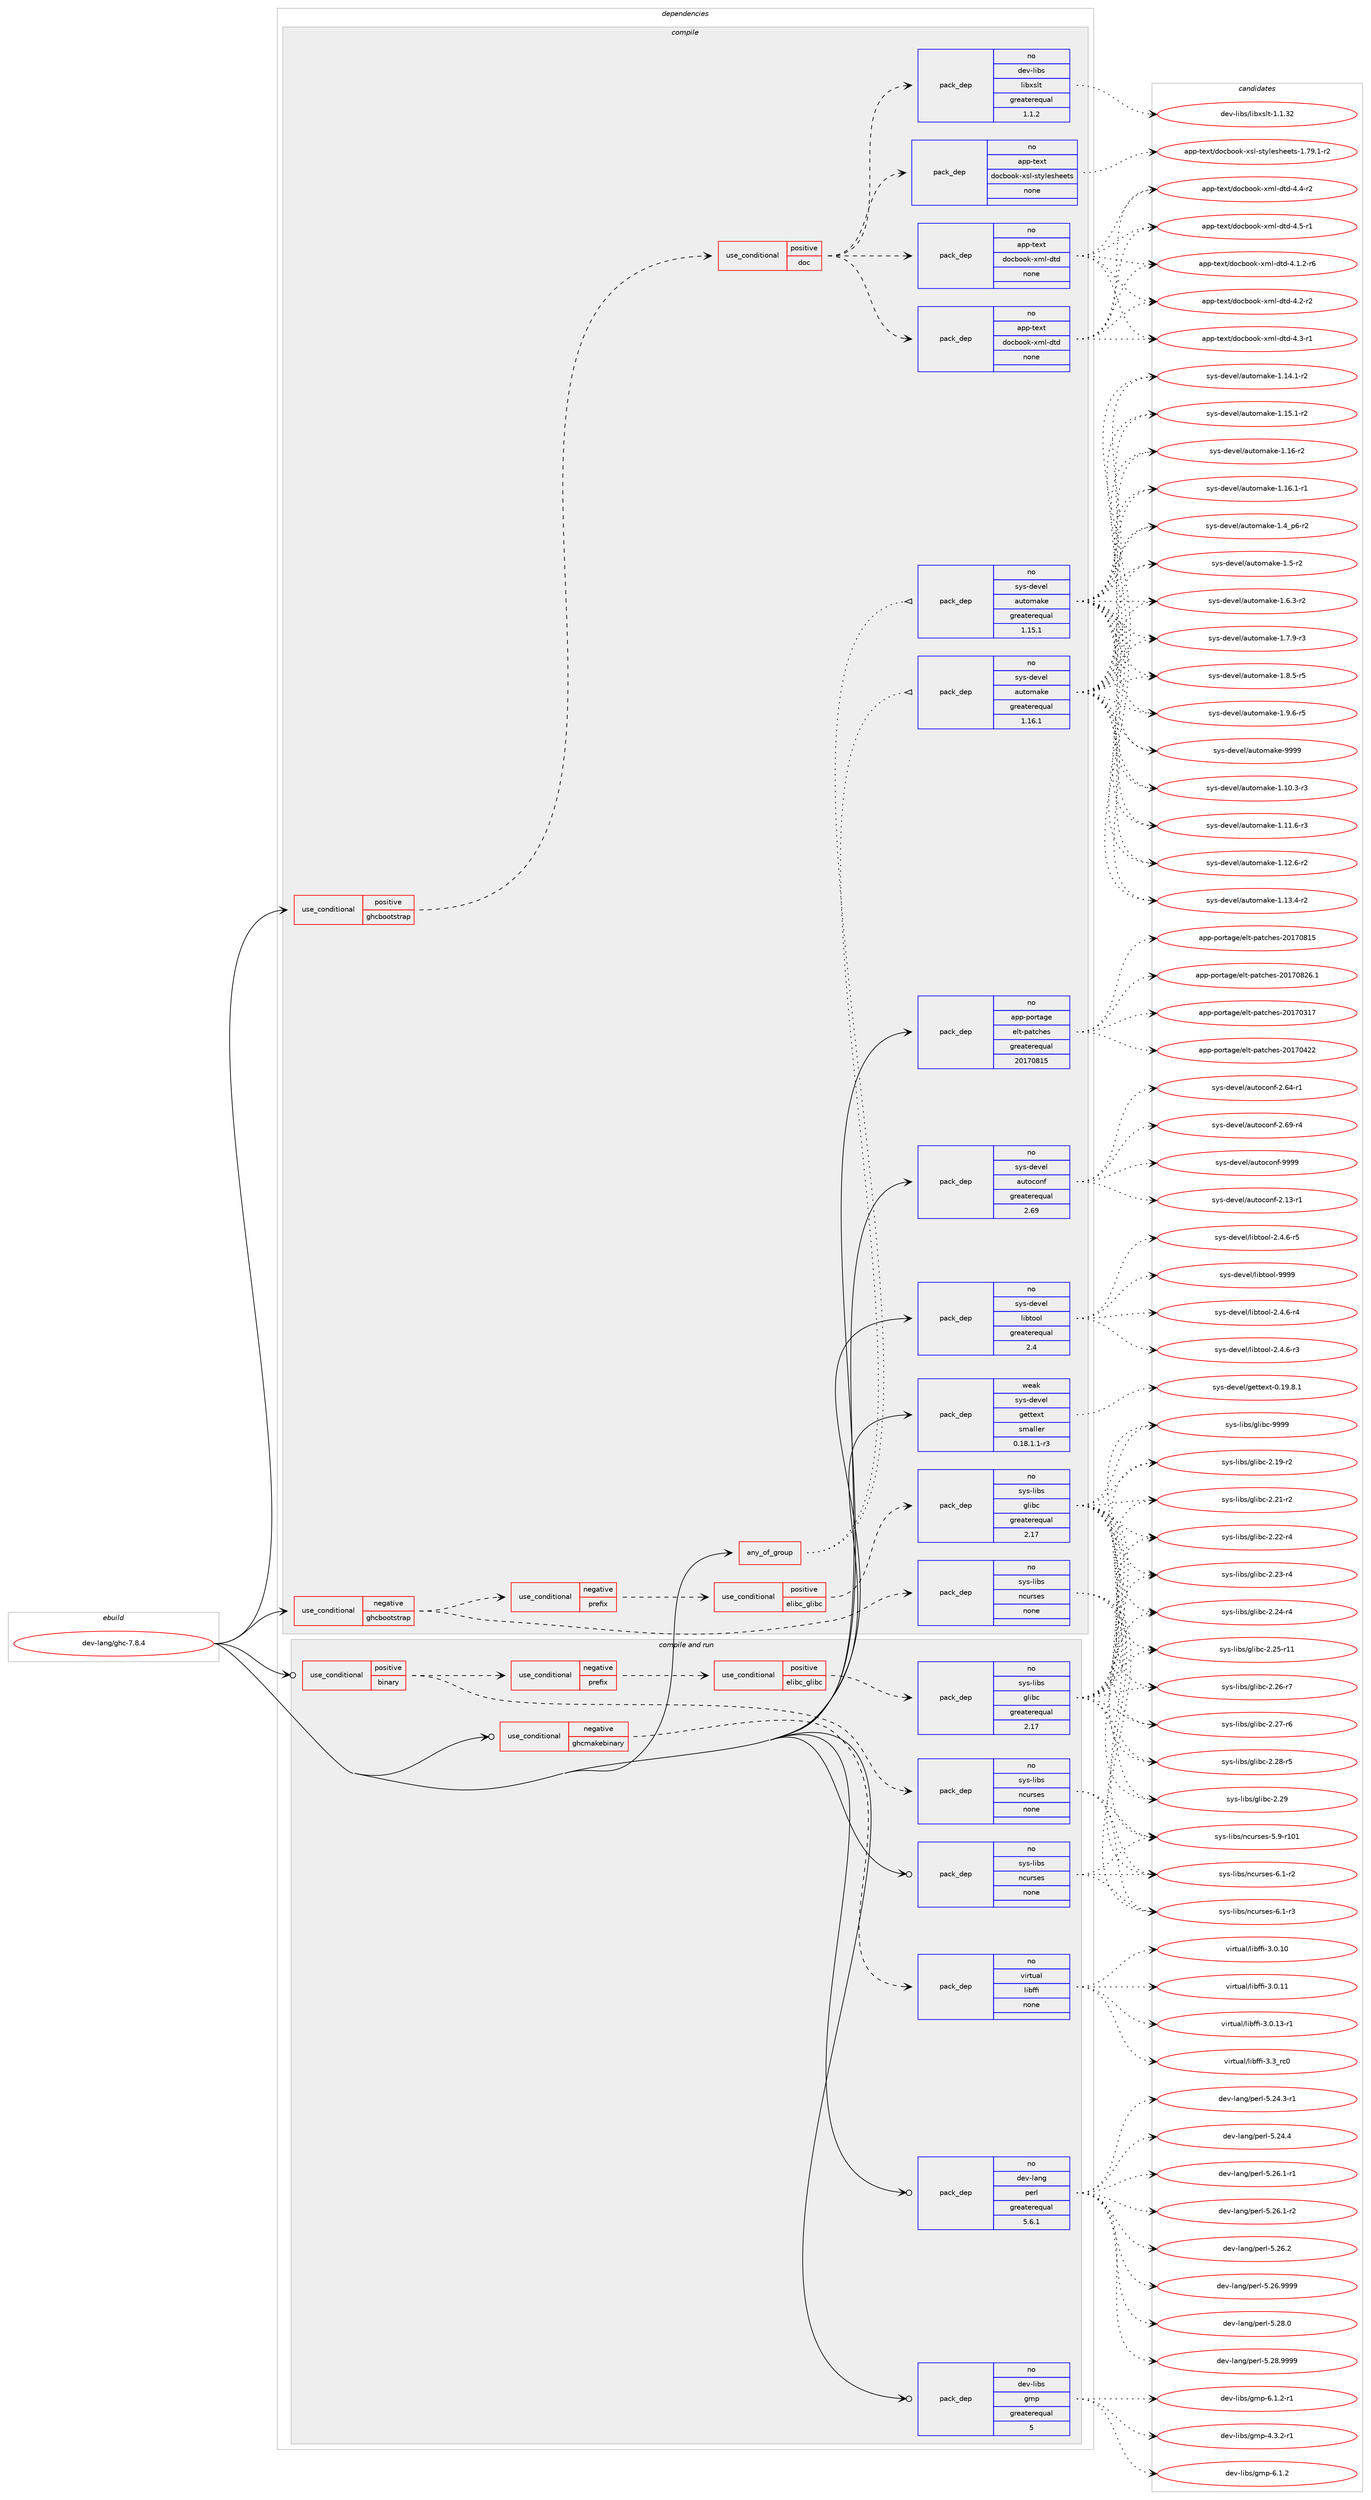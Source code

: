 digraph prolog {

# *************
# Graph options
# *************

newrank=true;
concentrate=true;
compound=true;
graph [rankdir=LR,fontname=Helvetica,fontsize=10,ranksep=1.5];#, ranksep=2.5, nodesep=0.2];
edge  [arrowhead=vee];
node  [fontname=Helvetica,fontsize=10];

# **********
# The ebuild
# **********

subgraph cluster_leftcol {
color=gray;
rank=same;
label=<<i>ebuild</i>>;
id [label="dev-lang/ghc-7.8.4", color=red, width=4, href="../dev-lang/ghc-7.8.4.svg"];
}

# ****************
# The dependencies
# ****************

subgraph cluster_midcol {
color=gray;
label=<<i>dependencies</i>>;
subgraph cluster_compile {
fillcolor="#eeeeee";
style=filled;
label=<<i>compile</i>>;
subgraph any21920 {
dependency1358667 [label=<<TABLE BORDER="0" CELLBORDER="1" CELLSPACING="0" CELLPADDING="4"><TR><TD CELLPADDING="10">any_of_group</TD></TR></TABLE>>, shape=none, color=red];subgraph pack972586 {
dependency1358668 [label=<<TABLE BORDER="0" CELLBORDER="1" CELLSPACING="0" CELLPADDING="4" WIDTH="220"><TR><TD ROWSPAN="6" CELLPADDING="30">pack_dep</TD></TR><TR><TD WIDTH="110">no</TD></TR><TR><TD>sys-devel</TD></TR><TR><TD>automake</TD></TR><TR><TD>greaterequal</TD></TR><TR><TD>1.16.1</TD></TR></TABLE>>, shape=none, color=blue];
}
dependency1358667:e -> dependency1358668:w [weight=20,style="dotted",arrowhead="oinv"];
subgraph pack972587 {
dependency1358669 [label=<<TABLE BORDER="0" CELLBORDER="1" CELLSPACING="0" CELLPADDING="4" WIDTH="220"><TR><TD ROWSPAN="6" CELLPADDING="30">pack_dep</TD></TR><TR><TD WIDTH="110">no</TD></TR><TR><TD>sys-devel</TD></TR><TR><TD>automake</TD></TR><TR><TD>greaterequal</TD></TR><TR><TD>1.15.1</TD></TR></TABLE>>, shape=none, color=blue];
}
dependency1358667:e -> dependency1358669:w [weight=20,style="dotted",arrowhead="oinv"];
}
id:e -> dependency1358667:w [weight=20,style="solid",arrowhead="vee"];
subgraph cond363609 {
dependency1358670 [label=<<TABLE BORDER="0" CELLBORDER="1" CELLSPACING="0" CELLPADDING="4"><TR><TD ROWSPAN="3" CELLPADDING="10">use_conditional</TD></TR><TR><TD>negative</TD></TR><TR><TD>ghcbootstrap</TD></TR></TABLE>>, shape=none, color=red];
subgraph cond363610 {
dependency1358671 [label=<<TABLE BORDER="0" CELLBORDER="1" CELLSPACING="0" CELLPADDING="4"><TR><TD ROWSPAN="3" CELLPADDING="10">use_conditional</TD></TR><TR><TD>negative</TD></TR><TR><TD>prefix</TD></TR></TABLE>>, shape=none, color=red];
subgraph cond363611 {
dependency1358672 [label=<<TABLE BORDER="0" CELLBORDER="1" CELLSPACING="0" CELLPADDING="4"><TR><TD ROWSPAN="3" CELLPADDING="10">use_conditional</TD></TR><TR><TD>positive</TD></TR><TR><TD>elibc_glibc</TD></TR></TABLE>>, shape=none, color=red];
subgraph pack972588 {
dependency1358673 [label=<<TABLE BORDER="0" CELLBORDER="1" CELLSPACING="0" CELLPADDING="4" WIDTH="220"><TR><TD ROWSPAN="6" CELLPADDING="30">pack_dep</TD></TR><TR><TD WIDTH="110">no</TD></TR><TR><TD>sys-libs</TD></TR><TR><TD>glibc</TD></TR><TR><TD>greaterequal</TD></TR><TR><TD>2.17</TD></TR></TABLE>>, shape=none, color=blue];
}
dependency1358672:e -> dependency1358673:w [weight=20,style="dashed",arrowhead="vee"];
}
dependency1358671:e -> dependency1358672:w [weight=20,style="dashed",arrowhead="vee"];
}
dependency1358670:e -> dependency1358671:w [weight=20,style="dashed",arrowhead="vee"];
subgraph pack972589 {
dependency1358674 [label=<<TABLE BORDER="0" CELLBORDER="1" CELLSPACING="0" CELLPADDING="4" WIDTH="220"><TR><TD ROWSPAN="6" CELLPADDING="30">pack_dep</TD></TR><TR><TD WIDTH="110">no</TD></TR><TR><TD>sys-libs</TD></TR><TR><TD>ncurses</TD></TR><TR><TD>none</TD></TR><TR><TD></TD></TR></TABLE>>, shape=none, color=blue];
}
dependency1358670:e -> dependency1358674:w [weight=20,style="dashed",arrowhead="vee"];
}
id:e -> dependency1358670:w [weight=20,style="solid",arrowhead="vee"];
subgraph cond363612 {
dependency1358675 [label=<<TABLE BORDER="0" CELLBORDER="1" CELLSPACING="0" CELLPADDING="4"><TR><TD ROWSPAN="3" CELLPADDING="10">use_conditional</TD></TR><TR><TD>positive</TD></TR><TR><TD>ghcbootstrap</TD></TR></TABLE>>, shape=none, color=red];
subgraph cond363613 {
dependency1358676 [label=<<TABLE BORDER="0" CELLBORDER="1" CELLSPACING="0" CELLPADDING="4"><TR><TD ROWSPAN="3" CELLPADDING="10">use_conditional</TD></TR><TR><TD>positive</TD></TR><TR><TD>doc</TD></TR></TABLE>>, shape=none, color=red];
subgraph pack972590 {
dependency1358677 [label=<<TABLE BORDER="0" CELLBORDER="1" CELLSPACING="0" CELLPADDING="4" WIDTH="220"><TR><TD ROWSPAN="6" CELLPADDING="30">pack_dep</TD></TR><TR><TD WIDTH="110">no</TD></TR><TR><TD>app-text</TD></TR><TR><TD>docbook-xml-dtd</TD></TR><TR><TD>none</TD></TR><TR><TD></TD></TR></TABLE>>, shape=none, color=blue];
}
dependency1358676:e -> dependency1358677:w [weight=20,style="dashed",arrowhead="vee"];
subgraph pack972591 {
dependency1358678 [label=<<TABLE BORDER="0" CELLBORDER="1" CELLSPACING="0" CELLPADDING="4" WIDTH="220"><TR><TD ROWSPAN="6" CELLPADDING="30">pack_dep</TD></TR><TR><TD WIDTH="110">no</TD></TR><TR><TD>app-text</TD></TR><TR><TD>docbook-xml-dtd</TD></TR><TR><TD>none</TD></TR><TR><TD></TD></TR></TABLE>>, shape=none, color=blue];
}
dependency1358676:e -> dependency1358678:w [weight=20,style="dashed",arrowhead="vee"];
subgraph pack972592 {
dependency1358679 [label=<<TABLE BORDER="0" CELLBORDER="1" CELLSPACING="0" CELLPADDING="4" WIDTH="220"><TR><TD ROWSPAN="6" CELLPADDING="30">pack_dep</TD></TR><TR><TD WIDTH="110">no</TD></TR><TR><TD>app-text</TD></TR><TR><TD>docbook-xsl-stylesheets</TD></TR><TR><TD>none</TD></TR><TR><TD></TD></TR></TABLE>>, shape=none, color=blue];
}
dependency1358676:e -> dependency1358679:w [weight=20,style="dashed",arrowhead="vee"];
subgraph pack972593 {
dependency1358680 [label=<<TABLE BORDER="0" CELLBORDER="1" CELLSPACING="0" CELLPADDING="4" WIDTH="220"><TR><TD ROWSPAN="6" CELLPADDING="30">pack_dep</TD></TR><TR><TD WIDTH="110">no</TD></TR><TR><TD>dev-libs</TD></TR><TR><TD>libxslt</TD></TR><TR><TD>greaterequal</TD></TR><TR><TD>1.1.2</TD></TR></TABLE>>, shape=none, color=blue];
}
dependency1358676:e -> dependency1358680:w [weight=20,style="dashed",arrowhead="vee"];
}
dependency1358675:e -> dependency1358676:w [weight=20,style="dashed",arrowhead="vee"];
}
id:e -> dependency1358675:w [weight=20,style="solid",arrowhead="vee"];
subgraph pack972594 {
dependency1358681 [label=<<TABLE BORDER="0" CELLBORDER="1" CELLSPACING="0" CELLPADDING="4" WIDTH="220"><TR><TD ROWSPAN="6" CELLPADDING="30">pack_dep</TD></TR><TR><TD WIDTH="110">no</TD></TR><TR><TD>app-portage</TD></TR><TR><TD>elt-patches</TD></TR><TR><TD>greaterequal</TD></TR><TR><TD>20170815</TD></TR></TABLE>>, shape=none, color=blue];
}
id:e -> dependency1358681:w [weight=20,style="solid",arrowhead="vee"];
subgraph pack972595 {
dependency1358682 [label=<<TABLE BORDER="0" CELLBORDER="1" CELLSPACING="0" CELLPADDING="4" WIDTH="220"><TR><TD ROWSPAN="6" CELLPADDING="30">pack_dep</TD></TR><TR><TD WIDTH="110">no</TD></TR><TR><TD>sys-devel</TD></TR><TR><TD>autoconf</TD></TR><TR><TD>greaterequal</TD></TR><TR><TD>2.69</TD></TR></TABLE>>, shape=none, color=blue];
}
id:e -> dependency1358682:w [weight=20,style="solid",arrowhead="vee"];
subgraph pack972596 {
dependency1358683 [label=<<TABLE BORDER="0" CELLBORDER="1" CELLSPACING="0" CELLPADDING="4" WIDTH="220"><TR><TD ROWSPAN="6" CELLPADDING="30">pack_dep</TD></TR><TR><TD WIDTH="110">no</TD></TR><TR><TD>sys-devel</TD></TR><TR><TD>libtool</TD></TR><TR><TD>greaterequal</TD></TR><TR><TD>2.4</TD></TR></TABLE>>, shape=none, color=blue];
}
id:e -> dependency1358683:w [weight=20,style="solid",arrowhead="vee"];
subgraph pack972597 {
dependency1358684 [label=<<TABLE BORDER="0" CELLBORDER="1" CELLSPACING="0" CELLPADDING="4" WIDTH="220"><TR><TD ROWSPAN="6" CELLPADDING="30">pack_dep</TD></TR><TR><TD WIDTH="110">weak</TD></TR><TR><TD>sys-devel</TD></TR><TR><TD>gettext</TD></TR><TR><TD>smaller</TD></TR><TR><TD>0.18.1.1-r3</TD></TR></TABLE>>, shape=none, color=blue];
}
id:e -> dependency1358684:w [weight=20,style="solid",arrowhead="vee"];
}
subgraph cluster_compileandrun {
fillcolor="#eeeeee";
style=filled;
label=<<i>compile and run</i>>;
subgraph cond363614 {
dependency1358685 [label=<<TABLE BORDER="0" CELLBORDER="1" CELLSPACING="0" CELLPADDING="4"><TR><TD ROWSPAN="3" CELLPADDING="10">use_conditional</TD></TR><TR><TD>negative</TD></TR><TR><TD>ghcmakebinary</TD></TR></TABLE>>, shape=none, color=red];
subgraph pack972598 {
dependency1358686 [label=<<TABLE BORDER="0" CELLBORDER="1" CELLSPACING="0" CELLPADDING="4" WIDTH="220"><TR><TD ROWSPAN="6" CELLPADDING="30">pack_dep</TD></TR><TR><TD WIDTH="110">no</TD></TR><TR><TD>virtual</TD></TR><TR><TD>libffi</TD></TR><TR><TD>none</TD></TR><TR><TD></TD></TR></TABLE>>, shape=none, color=blue];
}
dependency1358685:e -> dependency1358686:w [weight=20,style="dashed",arrowhead="vee"];
}
id:e -> dependency1358685:w [weight=20,style="solid",arrowhead="odotvee"];
subgraph cond363615 {
dependency1358687 [label=<<TABLE BORDER="0" CELLBORDER="1" CELLSPACING="0" CELLPADDING="4"><TR><TD ROWSPAN="3" CELLPADDING="10">use_conditional</TD></TR><TR><TD>positive</TD></TR><TR><TD>binary</TD></TR></TABLE>>, shape=none, color=red];
subgraph cond363616 {
dependency1358688 [label=<<TABLE BORDER="0" CELLBORDER="1" CELLSPACING="0" CELLPADDING="4"><TR><TD ROWSPAN="3" CELLPADDING="10">use_conditional</TD></TR><TR><TD>negative</TD></TR><TR><TD>prefix</TD></TR></TABLE>>, shape=none, color=red];
subgraph cond363617 {
dependency1358689 [label=<<TABLE BORDER="0" CELLBORDER="1" CELLSPACING="0" CELLPADDING="4"><TR><TD ROWSPAN="3" CELLPADDING="10">use_conditional</TD></TR><TR><TD>positive</TD></TR><TR><TD>elibc_glibc</TD></TR></TABLE>>, shape=none, color=red];
subgraph pack972599 {
dependency1358690 [label=<<TABLE BORDER="0" CELLBORDER="1" CELLSPACING="0" CELLPADDING="4" WIDTH="220"><TR><TD ROWSPAN="6" CELLPADDING="30">pack_dep</TD></TR><TR><TD WIDTH="110">no</TD></TR><TR><TD>sys-libs</TD></TR><TR><TD>glibc</TD></TR><TR><TD>greaterequal</TD></TR><TR><TD>2.17</TD></TR></TABLE>>, shape=none, color=blue];
}
dependency1358689:e -> dependency1358690:w [weight=20,style="dashed",arrowhead="vee"];
}
dependency1358688:e -> dependency1358689:w [weight=20,style="dashed",arrowhead="vee"];
}
dependency1358687:e -> dependency1358688:w [weight=20,style="dashed",arrowhead="vee"];
subgraph pack972600 {
dependency1358691 [label=<<TABLE BORDER="0" CELLBORDER="1" CELLSPACING="0" CELLPADDING="4" WIDTH="220"><TR><TD ROWSPAN="6" CELLPADDING="30">pack_dep</TD></TR><TR><TD WIDTH="110">no</TD></TR><TR><TD>sys-libs</TD></TR><TR><TD>ncurses</TD></TR><TR><TD>none</TD></TR><TR><TD></TD></TR></TABLE>>, shape=none, color=blue];
}
dependency1358687:e -> dependency1358691:w [weight=20,style="dashed",arrowhead="vee"];
}
id:e -> dependency1358687:w [weight=20,style="solid",arrowhead="odotvee"];
subgraph pack972601 {
dependency1358692 [label=<<TABLE BORDER="0" CELLBORDER="1" CELLSPACING="0" CELLPADDING="4" WIDTH="220"><TR><TD ROWSPAN="6" CELLPADDING="30">pack_dep</TD></TR><TR><TD WIDTH="110">no</TD></TR><TR><TD>dev-lang</TD></TR><TR><TD>perl</TD></TR><TR><TD>greaterequal</TD></TR><TR><TD>5.6.1</TD></TR></TABLE>>, shape=none, color=blue];
}
id:e -> dependency1358692:w [weight=20,style="solid",arrowhead="odotvee"];
subgraph pack972602 {
dependency1358693 [label=<<TABLE BORDER="0" CELLBORDER="1" CELLSPACING="0" CELLPADDING="4" WIDTH="220"><TR><TD ROWSPAN="6" CELLPADDING="30">pack_dep</TD></TR><TR><TD WIDTH="110">no</TD></TR><TR><TD>dev-libs</TD></TR><TR><TD>gmp</TD></TR><TR><TD>greaterequal</TD></TR><TR><TD>5</TD></TR></TABLE>>, shape=none, color=blue];
}
id:e -> dependency1358693:w [weight=20,style="solid",arrowhead="odotvee"];
subgraph pack972603 {
dependency1358694 [label=<<TABLE BORDER="0" CELLBORDER="1" CELLSPACING="0" CELLPADDING="4" WIDTH="220"><TR><TD ROWSPAN="6" CELLPADDING="30">pack_dep</TD></TR><TR><TD WIDTH="110">no</TD></TR><TR><TD>sys-libs</TD></TR><TR><TD>ncurses</TD></TR><TR><TD>none</TD></TR><TR><TD></TD></TR></TABLE>>, shape=none, color=blue];
}
id:e -> dependency1358694:w [weight=20,style="solid",arrowhead="odotvee"];
}
subgraph cluster_run {
fillcolor="#eeeeee";
style=filled;
label=<<i>run</i>>;
}
}

# **************
# The candidates
# **************

subgraph cluster_choices {
rank=same;
color=gray;
label=<<i>candidates</i>>;

subgraph choice972586 {
color=black;
nodesep=1;
choice11512111545100101118101108479711711611110997107101454946494846514511451 [label="sys-devel/automake-1.10.3-r3", color=red, width=4,href="../sys-devel/automake-1.10.3-r3.svg"];
choice11512111545100101118101108479711711611110997107101454946494946544511451 [label="sys-devel/automake-1.11.6-r3", color=red, width=4,href="../sys-devel/automake-1.11.6-r3.svg"];
choice11512111545100101118101108479711711611110997107101454946495046544511450 [label="sys-devel/automake-1.12.6-r2", color=red, width=4,href="../sys-devel/automake-1.12.6-r2.svg"];
choice11512111545100101118101108479711711611110997107101454946495146524511450 [label="sys-devel/automake-1.13.4-r2", color=red, width=4,href="../sys-devel/automake-1.13.4-r2.svg"];
choice11512111545100101118101108479711711611110997107101454946495246494511450 [label="sys-devel/automake-1.14.1-r2", color=red, width=4,href="../sys-devel/automake-1.14.1-r2.svg"];
choice11512111545100101118101108479711711611110997107101454946495346494511450 [label="sys-devel/automake-1.15.1-r2", color=red, width=4,href="../sys-devel/automake-1.15.1-r2.svg"];
choice1151211154510010111810110847971171161111099710710145494649544511450 [label="sys-devel/automake-1.16-r2", color=red, width=4,href="../sys-devel/automake-1.16-r2.svg"];
choice11512111545100101118101108479711711611110997107101454946495446494511449 [label="sys-devel/automake-1.16.1-r1", color=red, width=4,href="../sys-devel/automake-1.16.1-r1.svg"];
choice115121115451001011181011084797117116111109971071014549465295112544511450 [label="sys-devel/automake-1.4_p6-r2", color=red, width=4,href="../sys-devel/automake-1.4_p6-r2.svg"];
choice11512111545100101118101108479711711611110997107101454946534511450 [label="sys-devel/automake-1.5-r2", color=red, width=4,href="../sys-devel/automake-1.5-r2.svg"];
choice115121115451001011181011084797117116111109971071014549465446514511450 [label="sys-devel/automake-1.6.3-r2", color=red, width=4,href="../sys-devel/automake-1.6.3-r2.svg"];
choice115121115451001011181011084797117116111109971071014549465546574511451 [label="sys-devel/automake-1.7.9-r3", color=red, width=4,href="../sys-devel/automake-1.7.9-r3.svg"];
choice115121115451001011181011084797117116111109971071014549465646534511453 [label="sys-devel/automake-1.8.5-r5", color=red, width=4,href="../sys-devel/automake-1.8.5-r5.svg"];
choice115121115451001011181011084797117116111109971071014549465746544511453 [label="sys-devel/automake-1.9.6-r5", color=red, width=4,href="../sys-devel/automake-1.9.6-r5.svg"];
choice115121115451001011181011084797117116111109971071014557575757 [label="sys-devel/automake-9999", color=red, width=4,href="../sys-devel/automake-9999.svg"];
dependency1358668:e -> choice11512111545100101118101108479711711611110997107101454946494846514511451:w [style=dotted,weight="100"];
dependency1358668:e -> choice11512111545100101118101108479711711611110997107101454946494946544511451:w [style=dotted,weight="100"];
dependency1358668:e -> choice11512111545100101118101108479711711611110997107101454946495046544511450:w [style=dotted,weight="100"];
dependency1358668:e -> choice11512111545100101118101108479711711611110997107101454946495146524511450:w [style=dotted,weight="100"];
dependency1358668:e -> choice11512111545100101118101108479711711611110997107101454946495246494511450:w [style=dotted,weight="100"];
dependency1358668:e -> choice11512111545100101118101108479711711611110997107101454946495346494511450:w [style=dotted,weight="100"];
dependency1358668:e -> choice1151211154510010111810110847971171161111099710710145494649544511450:w [style=dotted,weight="100"];
dependency1358668:e -> choice11512111545100101118101108479711711611110997107101454946495446494511449:w [style=dotted,weight="100"];
dependency1358668:e -> choice115121115451001011181011084797117116111109971071014549465295112544511450:w [style=dotted,weight="100"];
dependency1358668:e -> choice11512111545100101118101108479711711611110997107101454946534511450:w [style=dotted,weight="100"];
dependency1358668:e -> choice115121115451001011181011084797117116111109971071014549465446514511450:w [style=dotted,weight="100"];
dependency1358668:e -> choice115121115451001011181011084797117116111109971071014549465546574511451:w [style=dotted,weight="100"];
dependency1358668:e -> choice115121115451001011181011084797117116111109971071014549465646534511453:w [style=dotted,weight="100"];
dependency1358668:e -> choice115121115451001011181011084797117116111109971071014549465746544511453:w [style=dotted,weight="100"];
dependency1358668:e -> choice115121115451001011181011084797117116111109971071014557575757:w [style=dotted,weight="100"];
}
subgraph choice972587 {
color=black;
nodesep=1;
choice11512111545100101118101108479711711611110997107101454946494846514511451 [label="sys-devel/automake-1.10.3-r3", color=red, width=4,href="../sys-devel/automake-1.10.3-r3.svg"];
choice11512111545100101118101108479711711611110997107101454946494946544511451 [label="sys-devel/automake-1.11.6-r3", color=red, width=4,href="../sys-devel/automake-1.11.6-r3.svg"];
choice11512111545100101118101108479711711611110997107101454946495046544511450 [label="sys-devel/automake-1.12.6-r2", color=red, width=4,href="../sys-devel/automake-1.12.6-r2.svg"];
choice11512111545100101118101108479711711611110997107101454946495146524511450 [label="sys-devel/automake-1.13.4-r2", color=red, width=4,href="../sys-devel/automake-1.13.4-r2.svg"];
choice11512111545100101118101108479711711611110997107101454946495246494511450 [label="sys-devel/automake-1.14.1-r2", color=red, width=4,href="../sys-devel/automake-1.14.1-r2.svg"];
choice11512111545100101118101108479711711611110997107101454946495346494511450 [label="sys-devel/automake-1.15.1-r2", color=red, width=4,href="../sys-devel/automake-1.15.1-r2.svg"];
choice1151211154510010111810110847971171161111099710710145494649544511450 [label="sys-devel/automake-1.16-r2", color=red, width=4,href="../sys-devel/automake-1.16-r2.svg"];
choice11512111545100101118101108479711711611110997107101454946495446494511449 [label="sys-devel/automake-1.16.1-r1", color=red, width=4,href="../sys-devel/automake-1.16.1-r1.svg"];
choice115121115451001011181011084797117116111109971071014549465295112544511450 [label="sys-devel/automake-1.4_p6-r2", color=red, width=4,href="../sys-devel/automake-1.4_p6-r2.svg"];
choice11512111545100101118101108479711711611110997107101454946534511450 [label="sys-devel/automake-1.5-r2", color=red, width=4,href="../sys-devel/automake-1.5-r2.svg"];
choice115121115451001011181011084797117116111109971071014549465446514511450 [label="sys-devel/automake-1.6.3-r2", color=red, width=4,href="../sys-devel/automake-1.6.3-r2.svg"];
choice115121115451001011181011084797117116111109971071014549465546574511451 [label="sys-devel/automake-1.7.9-r3", color=red, width=4,href="../sys-devel/automake-1.7.9-r3.svg"];
choice115121115451001011181011084797117116111109971071014549465646534511453 [label="sys-devel/automake-1.8.5-r5", color=red, width=4,href="../sys-devel/automake-1.8.5-r5.svg"];
choice115121115451001011181011084797117116111109971071014549465746544511453 [label="sys-devel/automake-1.9.6-r5", color=red, width=4,href="../sys-devel/automake-1.9.6-r5.svg"];
choice115121115451001011181011084797117116111109971071014557575757 [label="sys-devel/automake-9999", color=red, width=4,href="../sys-devel/automake-9999.svg"];
dependency1358669:e -> choice11512111545100101118101108479711711611110997107101454946494846514511451:w [style=dotted,weight="100"];
dependency1358669:e -> choice11512111545100101118101108479711711611110997107101454946494946544511451:w [style=dotted,weight="100"];
dependency1358669:e -> choice11512111545100101118101108479711711611110997107101454946495046544511450:w [style=dotted,weight="100"];
dependency1358669:e -> choice11512111545100101118101108479711711611110997107101454946495146524511450:w [style=dotted,weight="100"];
dependency1358669:e -> choice11512111545100101118101108479711711611110997107101454946495246494511450:w [style=dotted,weight="100"];
dependency1358669:e -> choice11512111545100101118101108479711711611110997107101454946495346494511450:w [style=dotted,weight="100"];
dependency1358669:e -> choice1151211154510010111810110847971171161111099710710145494649544511450:w [style=dotted,weight="100"];
dependency1358669:e -> choice11512111545100101118101108479711711611110997107101454946495446494511449:w [style=dotted,weight="100"];
dependency1358669:e -> choice115121115451001011181011084797117116111109971071014549465295112544511450:w [style=dotted,weight="100"];
dependency1358669:e -> choice11512111545100101118101108479711711611110997107101454946534511450:w [style=dotted,weight="100"];
dependency1358669:e -> choice115121115451001011181011084797117116111109971071014549465446514511450:w [style=dotted,weight="100"];
dependency1358669:e -> choice115121115451001011181011084797117116111109971071014549465546574511451:w [style=dotted,weight="100"];
dependency1358669:e -> choice115121115451001011181011084797117116111109971071014549465646534511453:w [style=dotted,weight="100"];
dependency1358669:e -> choice115121115451001011181011084797117116111109971071014549465746544511453:w [style=dotted,weight="100"];
dependency1358669:e -> choice115121115451001011181011084797117116111109971071014557575757:w [style=dotted,weight="100"];
}
subgraph choice972588 {
color=black;
nodesep=1;
choice115121115451081059811547103108105989945504649574511450 [label="sys-libs/glibc-2.19-r2", color=red, width=4,href="../sys-libs/glibc-2.19-r2.svg"];
choice115121115451081059811547103108105989945504650494511450 [label="sys-libs/glibc-2.21-r2", color=red, width=4,href="../sys-libs/glibc-2.21-r2.svg"];
choice115121115451081059811547103108105989945504650504511452 [label="sys-libs/glibc-2.22-r4", color=red, width=4,href="../sys-libs/glibc-2.22-r4.svg"];
choice115121115451081059811547103108105989945504650514511452 [label="sys-libs/glibc-2.23-r4", color=red, width=4,href="../sys-libs/glibc-2.23-r4.svg"];
choice115121115451081059811547103108105989945504650524511452 [label="sys-libs/glibc-2.24-r4", color=red, width=4,href="../sys-libs/glibc-2.24-r4.svg"];
choice11512111545108105981154710310810598994550465053451144949 [label="sys-libs/glibc-2.25-r11", color=red, width=4,href="../sys-libs/glibc-2.25-r11.svg"];
choice115121115451081059811547103108105989945504650544511455 [label="sys-libs/glibc-2.26-r7", color=red, width=4,href="../sys-libs/glibc-2.26-r7.svg"];
choice115121115451081059811547103108105989945504650554511454 [label="sys-libs/glibc-2.27-r6", color=red, width=4,href="../sys-libs/glibc-2.27-r6.svg"];
choice115121115451081059811547103108105989945504650564511453 [label="sys-libs/glibc-2.28-r5", color=red, width=4,href="../sys-libs/glibc-2.28-r5.svg"];
choice11512111545108105981154710310810598994550465057 [label="sys-libs/glibc-2.29", color=red, width=4,href="../sys-libs/glibc-2.29.svg"];
choice11512111545108105981154710310810598994557575757 [label="sys-libs/glibc-9999", color=red, width=4,href="../sys-libs/glibc-9999.svg"];
dependency1358673:e -> choice115121115451081059811547103108105989945504649574511450:w [style=dotted,weight="100"];
dependency1358673:e -> choice115121115451081059811547103108105989945504650494511450:w [style=dotted,weight="100"];
dependency1358673:e -> choice115121115451081059811547103108105989945504650504511452:w [style=dotted,weight="100"];
dependency1358673:e -> choice115121115451081059811547103108105989945504650514511452:w [style=dotted,weight="100"];
dependency1358673:e -> choice115121115451081059811547103108105989945504650524511452:w [style=dotted,weight="100"];
dependency1358673:e -> choice11512111545108105981154710310810598994550465053451144949:w [style=dotted,weight="100"];
dependency1358673:e -> choice115121115451081059811547103108105989945504650544511455:w [style=dotted,weight="100"];
dependency1358673:e -> choice115121115451081059811547103108105989945504650554511454:w [style=dotted,weight="100"];
dependency1358673:e -> choice115121115451081059811547103108105989945504650564511453:w [style=dotted,weight="100"];
dependency1358673:e -> choice11512111545108105981154710310810598994550465057:w [style=dotted,weight="100"];
dependency1358673:e -> choice11512111545108105981154710310810598994557575757:w [style=dotted,weight="100"];
}
subgraph choice972589 {
color=black;
nodesep=1;
choice115121115451081059811547110991171141151011154553465745114494849 [label="sys-libs/ncurses-5.9-r101", color=red, width=4,href="../sys-libs/ncurses-5.9-r101.svg"];
choice11512111545108105981154711099117114115101115455446494511450 [label="sys-libs/ncurses-6.1-r2", color=red, width=4,href="../sys-libs/ncurses-6.1-r2.svg"];
choice11512111545108105981154711099117114115101115455446494511451 [label="sys-libs/ncurses-6.1-r3", color=red, width=4,href="../sys-libs/ncurses-6.1-r3.svg"];
dependency1358674:e -> choice115121115451081059811547110991171141151011154553465745114494849:w [style=dotted,weight="100"];
dependency1358674:e -> choice11512111545108105981154711099117114115101115455446494511450:w [style=dotted,weight="100"];
dependency1358674:e -> choice11512111545108105981154711099117114115101115455446494511451:w [style=dotted,weight="100"];
}
subgraph choice972590 {
color=black;
nodesep=1;
choice971121124511610112011647100111999811111110745120109108451001161004552464946504511454 [label="app-text/docbook-xml-dtd-4.1.2-r6", color=red, width=4,href="../app-text/docbook-xml-dtd-4.1.2-r6.svg"];
choice97112112451161011201164710011199981111111074512010910845100116100455246504511450 [label="app-text/docbook-xml-dtd-4.2-r2", color=red, width=4,href="../app-text/docbook-xml-dtd-4.2-r2.svg"];
choice97112112451161011201164710011199981111111074512010910845100116100455246514511449 [label="app-text/docbook-xml-dtd-4.3-r1", color=red, width=4,href="../app-text/docbook-xml-dtd-4.3-r1.svg"];
choice97112112451161011201164710011199981111111074512010910845100116100455246524511450 [label="app-text/docbook-xml-dtd-4.4-r2", color=red, width=4,href="../app-text/docbook-xml-dtd-4.4-r2.svg"];
choice97112112451161011201164710011199981111111074512010910845100116100455246534511449 [label="app-text/docbook-xml-dtd-4.5-r1", color=red, width=4,href="../app-text/docbook-xml-dtd-4.5-r1.svg"];
dependency1358677:e -> choice971121124511610112011647100111999811111110745120109108451001161004552464946504511454:w [style=dotted,weight="100"];
dependency1358677:e -> choice97112112451161011201164710011199981111111074512010910845100116100455246504511450:w [style=dotted,weight="100"];
dependency1358677:e -> choice97112112451161011201164710011199981111111074512010910845100116100455246514511449:w [style=dotted,weight="100"];
dependency1358677:e -> choice97112112451161011201164710011199981111111074512010910845100116100455246524511450:w [style=dotted,weight="100"];
dependency1358677:e -> choice97112112451161011201164710011199981111111074512010910845100116100455246534511449:w [style=dotted,weight="100"];
}
subgraph choice972591 {
color=black;
nodesep=1;
choice971121124511610112011647100111999811111110745120109108451001161004552464946504511454 [label="app-text/docbook-xml-dtd-4.1.2-r6", color=red, width=4,href="../app-text/docbook-xml-dtd-4.1.2-r6.svg"];
choice97112112451161011201164710011199981111111074512010910845100116100455246504511450 [label="app-text/docbook-xml-dtd-4.2-r2", color=red, width=4,href="../app-text/docbook-xml-dtd-4.2-r2.svg"];
choice97112112451161011201164710011199981111111074512010910845100116100455246514511449 [label="app-text/docbook-xml-dtd-4.3-r1", color=red, width=4,href="../app-text/docbook-xml-dtd-4.3-r1.svg"];
choice97112112451161011201164710011199981111111074512010910845100116100455246524511450 [label="app-text/docbook-xml-dtd-4.4-r2", color=red, width=4,href="../app-text/docbook-xml-dtd-4.4-r2.svg"];
choice97112112451161011201164710011199981111111074512010910845100116100455246534511449 [label="app-text/docbook-xml-dtd-4.5-r1", color=red, width=4,href="../app-text/docbook-xml-dtd-4.5-r1.svg"];
dependency1358678:e -> choice971121124511610112011647100111999811111110745120109108451001161004552464946504511454:w [style=dotted,weight="100"];
dependency1358678:e -> choice97112112451161011201164710011199981111111074512010910845100116100455246504511450:w [style=dotted,weight="100"];
dependency1358678:e -> choice97112112451161011201164710011199981111111074512010910845100116100455246514511449:w [style=dotted,weight="100"];
dependency1358678:e -> choice97112112451161011201164710011199981111111074512010910845100116100455246524511450:w [style=dotted,weight="100"];
dependency1358678:e -> choice97112112451161011201164710011199981111111074512010910845100116100455246534511449:w [style=dotted,weight="100"];
}
subgraph choice972592 {
color=black;
nodesep=1;
choice97112112451161011201164710011199981111111074512011510845115116121108101115104101101116115454946555746494511450 [label="app-text/docbook-xsl-stylesheets-1.79.1-r2", color=red, width=4,href="../app-text/docbook-xsl-stylesheets-1.79.1-r2.svg"];
dependency1358679:e -> choice97112112451161011201164710011199981111111074512011510845115116121108101115104101101116115454946555746494511450:w [style=dotted,weight="100"];
}
subgraph choice972593 {
color=black;
nodesep=1;
choice1001011184510810598115471081059812011510811645494649465150 [label="dev-libs/libxslt-1.1.32", color=red, width=4,href="../dev-libs/libxslt-1.1.32.svg"];
dependency1358680:e -> choice1001011184510810598115471081059812011510811645494649465150:w [style=dotted,weight="100"];
}
subgraph choice972594 {
color=black;
nodesep=1;
choice97112112451121111141169710310147101108116451129711699104101115455048495548514955 [label="app-portage/elt-patches-20170317", color=red, width=4,href="../app-portage/elt-patches-20170317.svg"];
choice97112112451121111141169710310147101108116451129711699104101115455048495548525050 [label="app-portage/elt-patches-20170422", color=red, width=4,href="../app-portage/elt-patches-20170422.svg"];
choice97112112451121111141169710310147101108116451129711699104101115455048495548564953 [label="app-portage/elt-patches-20170815", color=red, width=4,href="../app-portage/elt-patches-20170815.svg"];
choice971121124511211111411697103101471011081164511297116991041011154550484955485650544649 [label="app-portage/elt-patches-20170826.1", color=red, width=4,href="../app-portage/elt-patches-20170826.1.svg"];
dependency1358681:e -> choice97112112451121111141169710310147101108116451129711699104101115455048495548514955:w [style=dotted,weight="100"];
dependency1358681:e -> choice97112112451121111141169710310147101108116451129711699104101115455048495548525050:w [style=dotted,weight="100"];
dependency1358681:e -> choice97112112451121111141169710310147101108116451129711699104101115455048495548564953:w [style=dotted,weight="100"];
dependency1358681:e -> choice971121124511211111411697103101471011081164511297116991041011154550484955485650544649:w [style=dotted,weight="100"];
}
subgraph choice972595 {
color=black;
nodesep=1;
choice1151211154510010111810110847971171161119911111010245504649514511449 [label="sys-devel/autoconf-2.13-r1", color=red, width=4,href="../sys-devel/autoconf-2.13-r1.svg"];
choice1151211154510010111810110847971171161119911111010245504654524511449 [label="sys-devel/autoconf-2.64-r1", color=red, width=4,href="../sys-devel/autoconf-2.64-r1.svg"];
choice1151211154510010111810110847971171161119911111010245504654574511452 [label="sys-devel/autoconf-2.69-r4", color=red, width=4,href="../sys-devel/autoconf-2.69-r4.svg"];
choice115121115451001011181011084797117116111991111101024557575757 [label="sys-devel/autoconf-9999", color=red, width=4,href="../sys-devel/autoconf-9999.svg"];
dependency1358682:e -> choice1151211154510010111810110847971171161119911111010245504649514511449:w [style=dotted,weight="100"];
dependency1358682:e -> choice1151211154510010111810110847971171161119911111010245504654524511449:w [style=dotted,weight="100"];
dependency1358682:e -> choice1151211154510010111810110847971171161119911111010245504654574511452:w [style=dotted,weight="100"];
dependency1358682:e -> choice115121115451001011181011084797117116111991111101024557575757:w [style=dotted,weight="100"];
}
subgraph choice972596 {
color=black;
nodesep=1;
choice1151211154510010111810110847108105981161111111084550465246544511451 [label="sys-devel/libtool-2.4.6-r3", color=red, width=4,href="../sys-devel/libtool-2.4.6-r3.svg"];
choice1151211154510010111810110847108105981161111111084550465246544511452 [label="sys-devel/libtool-2.4.6-r4", color=red, width=4,href="../sys-devel/libtool-2.4.6-r4.svg"];
choice1151211154510010111810110847108105981161111111084550465246544511453 [label="sys-devel/libtool-2.4.6-r5", color=red, width=4,href="../sys-devel/libtool-2.4.6-r5.svg"];
choice1151211154510010111810110847108105981161111111084557575757 [label="sys-devel/libtool-9999", color=red, width=4,href="../sys-devel/libtool-9999.svg"];
dependency1358683:e -> choice1151211154510010111810110847108105981161111111084550465246544511451:w [style=dotted,weight="100"];
dependency1358683:e -> choice1151211154510010111810110847108105981161111111084550465246544511452:w [style=dotted,weight="100"];
dependency1358683:e -> choice1151211154510010111810110847108105981161111111084550465246544511453:w [style=dotted,weight="100"];
dependency1358683:e -> choice1151211154510010111810110847108105981161111111084557575757:w [style=dotted,weight="100"];
}
subgraph choice972597 {
color=black;
nodesep=1;
choice1151211154510010111810110847103101116116101120116454846495746564649 [label="sys-devel/gettext-0.19.8.1", color=red, width=4,href="../sys-devel/gettext-0.19.8.1.svg"];
dependency1358684:e -> choice1151211154510010111810110847103101116116101120116454846495746564649:w [style=dotted,weight="100"];
}
subgraph choice972598 {
color=black;
nodesep=1;
choice11810511411611797108471081059810210210545514648464948 [label="virtual/libffi-3.0.10", color=red, width=4,href="../virtual/libffi-3.0.10.svg"];
choice11810511411611797108471081059810210210545514648464949 [label="virtual/libffi-3.0.11", color=red, width=4,href="../virtual/libffi-3.0.11.svg"];
choice118105114116117971084710810598102102105455146484649514511449 [label="virtual/libffi-3.0.13-r1", color=red, width=4,href="../virtual/libffi-3.0.13-r1.svg"];
choice11810511411611797108471081059810210210545514651951149948 [label="virtual/libffi-3.3_rc0", color=red, width=4,href="../virtual/libffi-3.3_rc0.svg"];
dependency1358686:e -> choice11810511411611797108471081059810210210545514648464948:w [style=dotted,weight="100"];
dependency1358686:e -> choice11810511411611797108471081059810210210545514648464949:w [style=dotted,weight="100"];
dependency1358686:e -> choice118105114116117971084710810598102102105455146484649514511449:w [style=dotted,weight="100"];
dependency1358686:e -> choice11810511411611797108471081059810210210545514651951149948:w [style=dotted,weight="100"];
}
subgraph choice972599 {
color=black;
nodesep=1;
choice115121115451081059811547103108105989945504649574511450 [label="sys-libs/glibc-2.19-r2", color=red, width=4,href="../sys-libs/glibc-2.19-r2.svg"];
choice115121115451081059811547103108105989945504650494511450 [label="sys-libs/glibc-2.21-r2", color=red, width=4,href="../sys-libs/glibc-2.21-r2.svg"];
choice115121115451081059811547103108105989945504650504511452 [label="sys-libs/glibc-2.22-r4", color=red, width=4,href="../sys-libs/glibc-2.22-r4.svg"];
choice115121115451081059811547103108105989945504650514511452 [label="sys-libs/glibc-2.23-r4", color=red, width=4,href="../sys-libs/glibc-2.23-r4.svg"];
choice115121115451081059811547103108105989945504650524511452 [label="sys-libs/glibc-2.24-r4", color=red, width=4,href="../sys-libs/glibc-2.24-r4.svg"];
choice11512111545108105981154710310810598994550465053451144949 [label="sys-libs/glibc-2.25-r11", color=red, width=4,href="../sys-libs/glibc-2.25-r11.svg"];
choice115121115451081059811547103108105989945504650544511455 [label="sys-libs/glibc-2.26-r7", color=red, width=4,href="../sys-libs/glibc-2.26-r7.svg"];
choice115121115451081059811547103108105989945504650554511454 [label="sys-libs/glibc-2.27-r6", color=red, width=4,href="../sys-libs/glibc-2.27-r6.svg"];
choice115121115451081059811547103108105989945504650564511453 [label="sys-libs/glibc-2.28-r5", color=red, width=4,href="../sys-libs/glibc-2.28-r5.svg"];
choice11512111545108105981154710310810598994550465057 [label="sys-libs/glibc-2.29", color=red, width=4,href="../sys-libs/glibc-2.29.svg"];
choice11512111545108105981154710310810598994557575757 [label="sys-libs/glibc-9999", color=red, width=4,href="../sys-libs/glibc-9999.svg"];
dependency1358690:e -> choice115121115451081059811547103108105989945504649574511450:w [style=dotted,weight="100"];
dependency1358690:e -> choice115121115451081059811547103108105989945504650494511450:w [style=dotted,weight="100"];
dependency1358690:e -> choice115121115451081059811547103108105989945504650504511452:w [style=dotted,weight="100"];
dependency1358690:e -> choice115121115451081059811547103108105989945504650514511452:w [style=dotted,weight="100"];
dependency1358690:e -> choice115121115451081059811547103108105989945504650524511452:w [style=dotted,weight="100"];
dependency1358690:e -> choice11512111545108105981154710310810598994550465053451144949:w [style=dotted,weight="100"];
dependency1358690:e -> choice115121115451081059811547103108105989945504650544511455:w [style=dotted,weight="100"];
dependency1358690:e -> choice115121115451081059811547103108105989945504650554511454:w [style=dotted,weight="100"];
dependency1358690:e -> choice115121115451081059811547103108105989945504650564511453:w [style=dotted,weight="100"];
dependency1358690:e -> choice11512111545108105981154710310810598994550465057:w [style=dotted,weight="100"];
dependency1358690:e -> choice11512111545108105981154710310810598994557575757:w [style=dotted,weight="100"];
}
subgraph choice972600 {
color=black;
nodesep=1;
choice115121115451081059811547110991171141151011154553465745114494849 [label="sys-libs/ncurses-5.9-r101", color=red, width=4,href="../sys-libs/ncurses-5.9-r101.svg"];
choice11512111545108105981154711099117114115101115455446494511450 [label="sys-libs/ncurses-6.1-r2", color=red, width=4,href="../sys-libs/ncurses-6.1-r2.svg"];
choice11512111545108105981154711099117114115101115455446494511451 [label="sys-libs/ncurses-6.1-r3", color=red, width=4,href="../sys-libs/ncurses-6.1-r3.svg"];
dependency1358691:e -> choice115121115451081059811547110991171141151011154553465745114494849:w [style=dotted,weight="100"];
dependency1358691:e -> choice11512111545108105981154711099117114115101115455446494511450:w [style=dotted,weight="100"];
dependency1358691:e -> choice11512111545108105981154711099117114115101115455446494511451:w [style=dotted,weight="100"];
}
subgraph choice972601 {
color=black;
nodesep=1;
choice100101118451089711010347112101114108455346505246514511449 [label="dev-lang/perl-5.24.3-r1", color=red, width=4,href="../dev-lang/perl-5.24.3-r1.svg"];
choice10010111845108971101034711210111410845534650524652 [label="dev-lang/perl-5.24.4", color=red, width=4,href="../dev-lang/perl-5.24.4.svg"];
choice100101118451089711010347112101114108455346505446494511449 [label="dev-lang/perl-5.26.1-r1", color=red, width=4,href="../dev-lang/perl-5.26.1-r1.svg"];
choice100101118451089711010347112101114108455346505446494511450 [label="dev-lang/perl-5.26.1-r2", color=red, width=4,href="../dev-lang/perl-5.26.1-r2.svg"];
choice10010111845108971101034711210111410845534650544650 [label="dev-lang/perl-5.26.2", color=red, width=4,href="../dev-lang/perl-5.26.2.svg"];
choice10010111845108971101034711210111410845534650544657575757 [label="dev-lang/perl-5.26.9999", color=red, width=4,href="../dev-lang/perl-5.26.9999.svg"];
choice10010111845108971101034711210111410845534650564648 [label="dev-lang/perl-5.28.0", color=red, width=4,href="../dev-lang/perl-5.28.0.svg"];
choice10010111845108971101034711210111410845534650564657575757 [label="dev-lang/perl-5.28.9999", color=red, width=4,href="../dev-lang/perl-5.28.9999.svg"];
dependency1358692:e -> choice100101118451089711010347112101114108455346505246514511449:w [style=dotted,weight="100"];
dependency1358692:e -> choice10010111845108971101034711210111410845534650524652:w [style=dotted,weight="100"];
dependency1358692:e -> choice100101118451089711010347112101114108455346505446494511449:w [style=dotted,weight="100"];
dependency1358692:e -> choice100101118451089711010347112101114108455346505446494511450:w [style=dotted,weight="100"];
dependency1358692:e -> choice10010111845108971101034711210111410845534650544650:w [style=dotted,weight="100"];
dependency1358692:e -> choice10010111845108971101034711210111410845534650544657575757:w [style=dotted,weight="100"];
dependency1358692:e -> choice10010111845108971101034711210111410845534650564648:w [style=dotted,weight="100"];
dependency1358692:e -> choice10010111845108971101034711210111410845534650564657575757:w [style=dotted,weight="100"];
}
subgraph choice972602 {
color=black;
nodesep=1;
choice1001011184510810598115471031091124552465146504511449 [label="dev-libs/gmp-4.3.2-r1", color=red, width=4,href="../dev-libs/gmp-4.3.2-r1.svg"];
choice100101118451081059811547103109112455446494650 [label="dev-libs/gmp-6.1.2", color=red, width=4,href="../dev-libs/gmp-6.1.2.svg"];
choice1001011184510810598115471031091124554464946504511449 [label="dev-libs/gmp-6.1.2-r1", color=red, width=4,href="../dev-libs/gmp-6.1.2-r1.svg"];
dependency1358693:e -> choice1001011184510810598115471031091124552465146504511449:w [style=dotted,weight="100"];
dependency1358693:e -> choice100101118451081059811547103109112455446494650:w [style=dotted,weight="100"];
dependency1358693:e -> choice1001011184510810598115471031091124554464946504511449:w [style=dotted,weight="100"];
}
subgraph choice972603 {
color=black;
nodesep=1;
choice115121115451081059811547110991171141151011154553465745114494849 [label="sys-libs/ncurses-5.9-r101", color=red, width=4,href="../sys-libs/ncurses-5.9-r101.svg"];
choice11512111545108105981154711099117114115101115455446494511450 [label="sys-libs/ncurses-6.1-r2", color=red, width=4,href="../sys-libs/ncurses-6.1-r2.svg"];
choice11512111545108105981154711099117114115101115455446494511451 [label="sys-libs/ncurses-6.1-r3", color=red, width=4,href="../sys-libs/ncurses-6.1-r3.svg"];
dependency1358694:e -> choice115121115451081059811547110991171141151011154553465745114494849:w [style=dotted,weight="100"];
dependency1358694:e -> choice11512111545108105981154711099117114115101115455446494511450:w [style=dotted,weight="100"];
dependency1358694:e -> choice11512111545108105981154711099117114115101115455446494511451:w [style=dotted,weight="100"];
}
}

}
